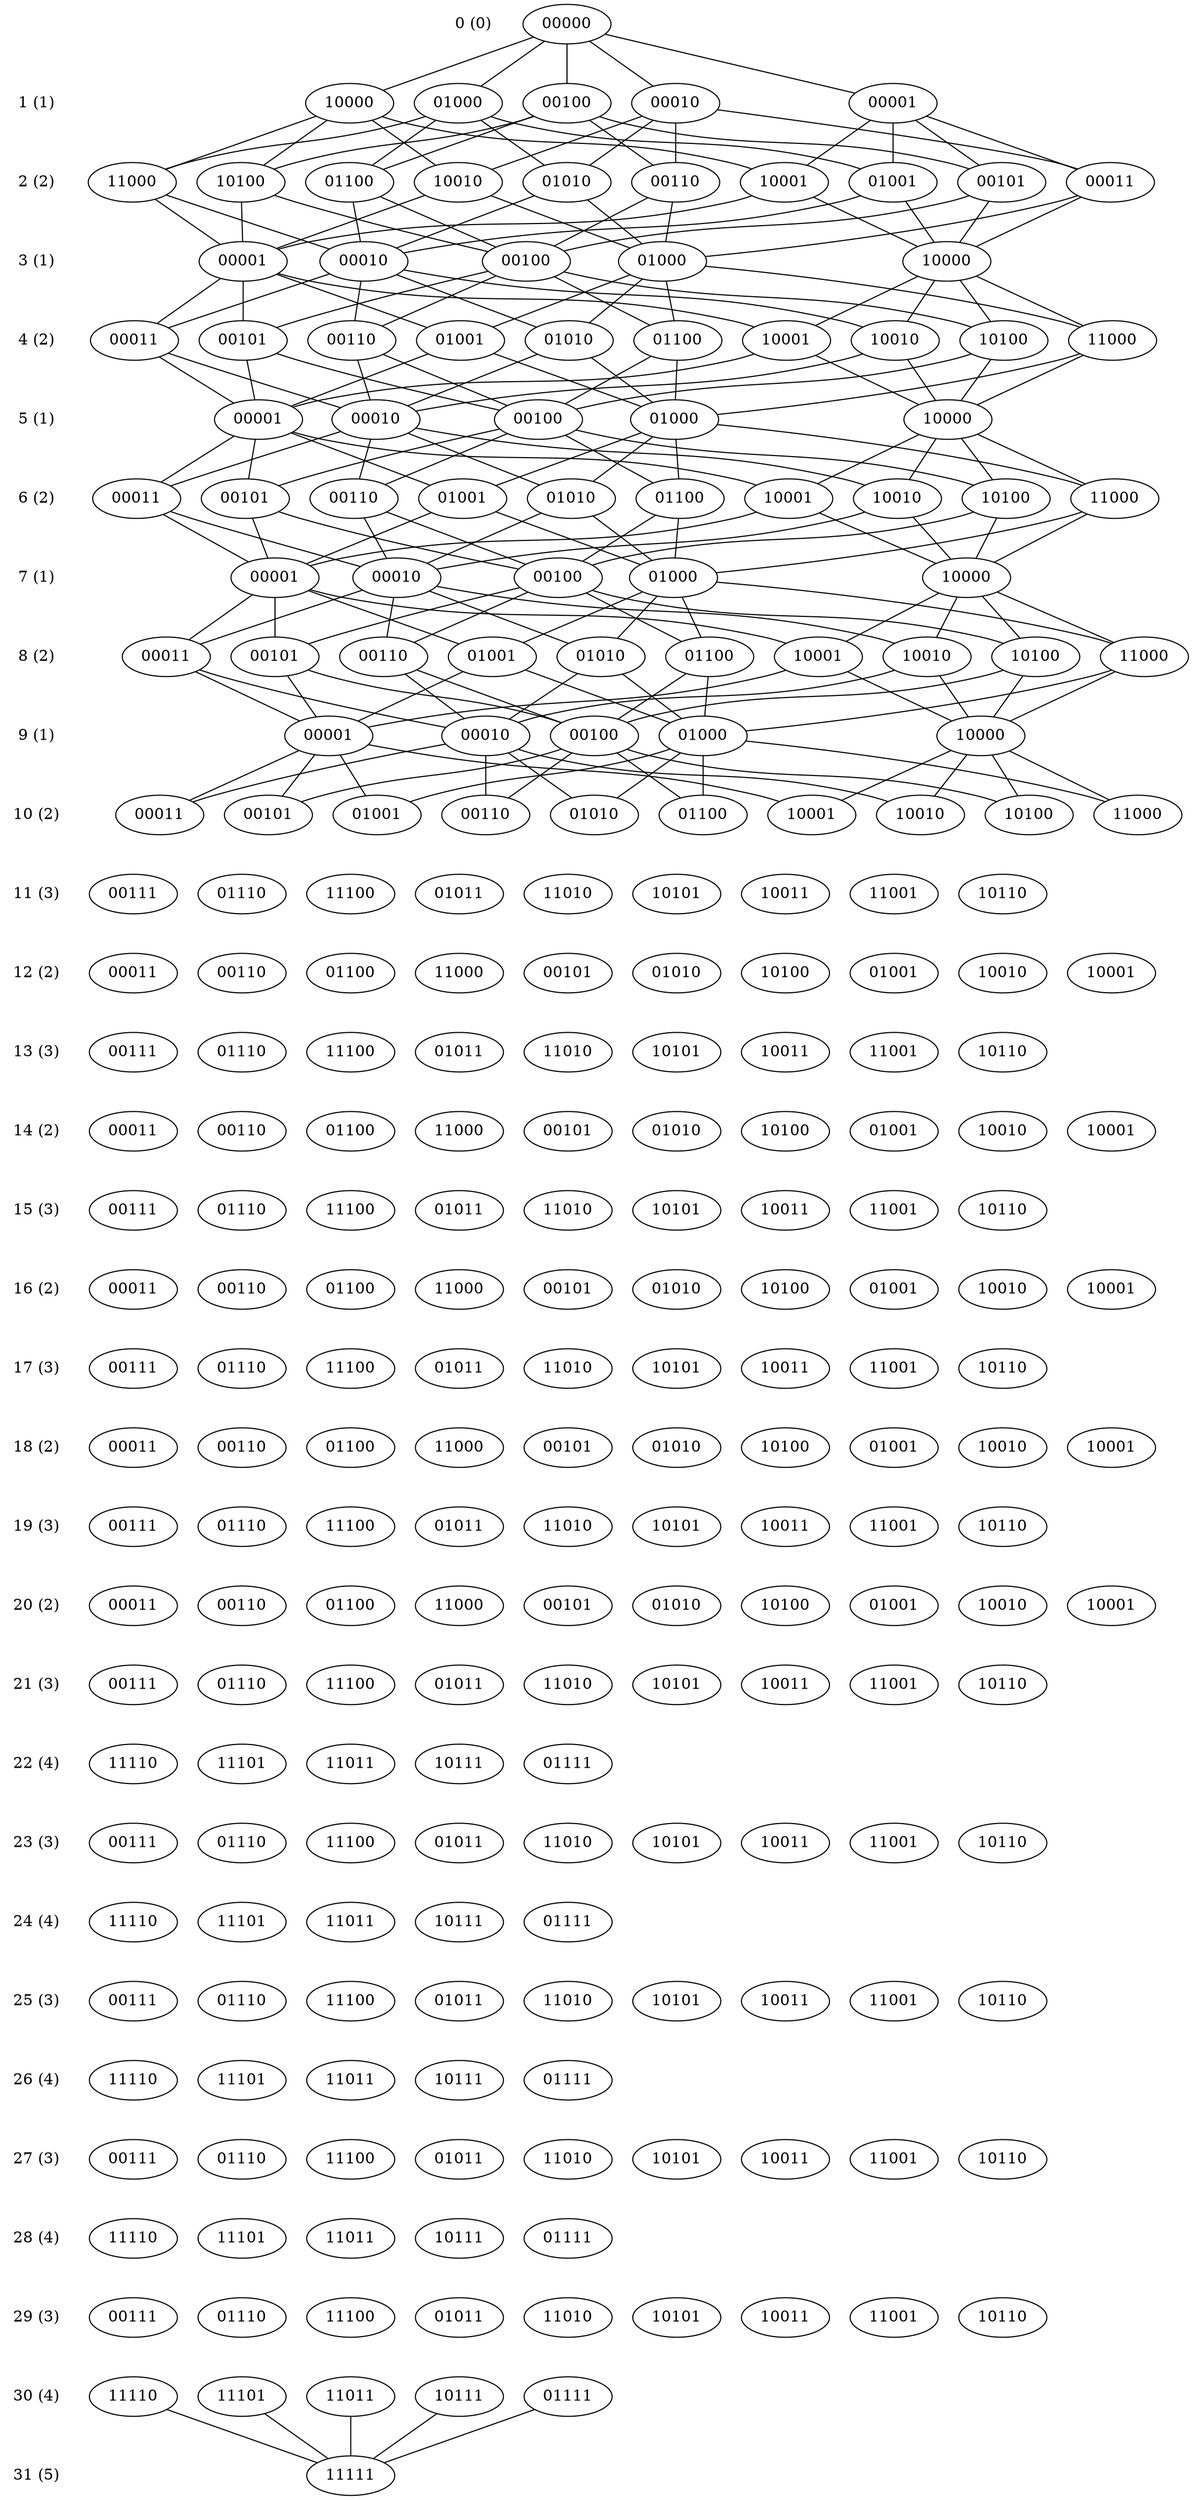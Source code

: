 /*
    dot -T pdf order5_graph.dot -o order5_graph.pdf
*/

digraph order5 {

	node [shape=plaintext]

	level_0 [label="0 (0)"]
	level_1 [label="1 (1)"]
	level_2 [label="2 (2)"]
	level_3 [label="3 (1)"]
	level_4 [label="4 (2)"]
	level_5 [label="5 (1)"]
	level_6 [label="6 (2)"]
	level_7 [label="7 (1)"]
	level_8 [label="8 (2)"]
	level_9 [label="9 (1)"]
	level_10 [label="10 (2)"]
	level_11 [label="11 (3)"]
	level_12 [label="12 (2)"]
	level_13 [label="13 (3)"]
	level_14 [label="14 (2)"]
	level_15 [label="15 (3)"]
	level_16 [label="16 (2)"]
	level_17 [label="17 (3)"]
	level_18 [label="18 (2)"]
	level_19 [label="19 (3)"]
	level_20 [label="20 (2)"]
	level_21 [label="21 (3)"]
	level_22 [label="22 (4)"]
	level_23 [label="23 (3)"]
	level_24 [label="24 (4)"]
	level_25 [label="25 (3)"]
	level_26 [label="26 (4)"]
	level_27 [label="27 (3)"]
	level_28 [label="28 (4)"]
	level_29 [label="29 (3)"]
	level_30 [label="30 (4)"]
	level_31 [label="31 (5)"]

	edge [style=invis]
    level_1 -> level_1 -> level_2 -> level_3 -> level_4 -> level_5 ->
    level_6 -> level_7 -> level_8 -> level_9 -> level_10 -> level_11 ->
    level_12 -> level_13 -> level_14 -> level_15 -> level_16 -> level_17 ->
    level_18 -> level_19 -> level_20 -> level_21 -> level_22 -> level_23 ->
    level_24 -> level_25 -> level_26 -> level_27 -> level_28 -> level_29 ->
    level_30 -> level_31

    node [shape=ellipse]
    edge [style=solid,arrowhead=none]

    { // there is only one possible node with no bits set
        rank=same; level_0

        level_0_00000 [label="00000"] // shape=ellipse,fontcolor=red,color=red,style=bold]
    }

    { // all possible nodes with 1 bit set
        rank=same; level_1

        level_1_00001 [label="10000"]
        level_1_00010 [label="01000"]
        level_1_00100 [label="00100"]
        level_1_01000 [label="00010"]
        level_1_10000 [label="00001"]
    }

    { // all possible nodes with 2 bits set
        rank=same; level_2

        level_2_00011 [label="11000"]
        level_2_00110 [label="01100"]
        level_2_01100 [label="00110"]
        level_2_11000 [label="00011"]
        level_2_00101 [label="10100"]
        level_2_01010 [label="01010"]
        level_2_10100 [label="00101"]
        level_2_01001 [label="10010"]
        level_2_10010 [label="01001"]
        level_2_10001 [label="10001"]
    }

    { // all possible nodes with 1 bit set
        rank=same; level_3

        level_3_00001 [label="00001"]
        level_3_00010 [label="00010"]
        level_3_00100 [label="00100"]
        level_3_01000 [label="01000"]
        level_3_10000 [label="10000"]
    }

    { // all possible nodes with 2 bits set
        rank=same; level_4

        level_4_00011 [label="00011"]
        level_4_00110 [label="00110"]
        level_4_01100 [label="01100"]
        level_4_11000 [label="11000"]
        level_4_00101 [label="00101"]
        level_4_01010 [label="01010"]
        level_4_10100 [label="10100"]
        level_4_01001 [label="01001"]
        level_4_10010 [label="10010"]
        level_4_10001 [label="10001"]
    }

    { // all possible nodes with 1 bit set
        rank=same; level_5

        level_5_00001 [label="00001"]
        level_5_00010 [label="00010"]
        level_5_00100 [label="00100"]
        level_5_01000 [label="01000"]
        level_5_10000 [label="10000"]
    }

    { // all possible nodes with 2 bits set
        rank=same; level_6

        level_6_00011 [label="00011"]
        level_6_00110 [label="00110"]
        level_6_01100 [label="01100"]
        level_6_11000 [label="11000"]
        level_6_00101 [label="00101"]
        level_6_01010 [label="01010"]
        level_6_10100 [label="10100"]
        level_6_01001 [label="01001"]
        level_6_10010 [label="10010"]
        level_6_10001 [label="10001"]
    }

    { // all possible nodes with 1 bit set
        rank=same; level_7

        level_7_00001 [label="00001"]
        level_7_00010 [label="00010"]
        level_7_00100 [label="00100"]
        level_7_01000 [label="01000"]
        level_7_10000 [label="10000"]
    }

    { // all possible nodes with 2 bits set
        rank=same; level_8

        level_8_00011 [label="00011"]
        level_8_00110 [label="00110"]
        level_8_01100 [label="01100"]
        level_8_11000 [label="11000"]
        level_8_00101 [label="00101"]
        level_8_01010 [label="01010"]
        level_8_10100 [label="10100"]
        level_8_01001 [label="01001"]
        level_8_10010 [label="10010"]
        level_8_10001 [label="10001"]
    }

    { // all possible nodes with 1 bit set
        rank=same; level_9

        level_9_00001 [label="00001"]
        level_9_00010 [label="00010"]
        level_9_00100 [label="00100"]
        level_9_01000 [label="01000"]
        level_9_10000 [label="10000"]
    }

    { // all possible nodes with 2 bits set
        rank=same; level_10

        level_10_00011 [label="00011"]
        level_10_00110 [label="00110"]
        level_10_01100 [label="01100"]
        level_10_11000 [label="11000"]
        level_10_00101 [label="00101"]
        level_10_01010 [label="01010"]
        level_10_10100 [label="10100"]
        level_10_01001 [label="01001"]
        level_10_10010 [label="10010"]
        level_10_10001 [label="10001"]
    }

    { // all possible nodes with 3 bits set
        rank=same; level_11

        level_11_00111 [label="00111"]
        level_11_01110 [label="01110"]
        level_11_11100 [label="11100"]
        level_11_01011 [label="01011"]
        level_11_11010 [label="11010"]
        level_11_11010 [label="11010"]
        level_11_10101 [label="10101"]
        level_11_10011 [label="10011"]
        level_11_11001 [label="11001"]
        level_11_10110 [label="10110"]
    }

    { // all possible nodes with 2 bits set
        rank=same; level_12

        level_12_00011 [label="00011"]
        level_12_00110 [label="00110"]
        level_12_01100 [label="01100"]
        level_12_11000 [label="11000"]
        level_12_00101 [label="00101"]
        level_12_01010 [label="01010"]
        level_12_10100 [label="10100"]
        level_12_01001 [label="01001"]
        level_12_10010 [label="10010"]
        level_12_10001 [label="10001"]
    }

    { // all possible nodes with 3 bits set
        rank=same; level_13

        level_13_00111 [label="00111"]
        level_13_01110 [label="01110"]
        level_13_11100 [label="11100"]
        level_13_01011 [label="01011"]
        level_13_11010 [label="11010"]
        level_13_11010 [label="11010"]
        level_13_10101 [label="10101"]
        level_13_10011 [label="10011"]
        level_13_11001 [label="11001"]
        level_13_10110 [label="10110"]
    }

    { // all possible nodes with 2 bits set
        rank=same; level_14

        level_14_00011 [label="00011"]
        level_14_00110 [label="00110"]
        level_14_01100 [label="01100"]
        level_14_11000 [label="11000"]
        level_14_00101 [label="00101"]
        level_14_01010 [label="01010"]
        level_14_10100 [label="10100"]
        level_14_01001 [label="01001"]
        level_14_10010 [label="10010"]
        level_14_10001 [label="10001"]
    }

    { // all possible nodes with 3 bits set
        rank=same; level_15

        level_15_00111 [label="00111"]
        level_15_01110 [label="01110"]
        level_15_11100 [label="11100"]
        level_15_01011 [label="01011"]
        level_15_11010 [label="11010"]
        level_15_11010 [label="11010"]
        level_15_10101 [label="10101"]
        level_15_10011 [label="10011"]
        level_15_11001 [label="11001"]
        level_15_10110 [label="10110"]
    }

    { // all possible nodes with 2 bits set
        rank=same; level_16

        level_16_00011 [label="00011"]
        level_16_00110 [label="00110"]
        level_16_01100 [label="01100"]
        level_16_11000 [label="11000"]
        level_16_00101 [label="00101"]
        level_16_01010 [label="01010"]
        level_16_10100 [label="10100"]
        level_16_01001 [label="01001"]
        level_16_10010 [label="10010"]
        level_16_10001 [label="10001"]
    }

    { // all possible nodes with 3 bits set
        rank=same; level_17

        level_17_00111 [label="00111"]
        level_17_01110 [label="01110"]
        level_17_11100 [label="11100"]
        level_17_01011 [label="01011"]
        level_17_11010 [label="11010"]
        level_17_11010 [label="11010"]
        level_17_10101 [label="10101"]
        level_17_10011 [label="10011"]
        level_17_11001 [label="11001"]
        level_17_10110 [label="10110"]
    }

    { // all possible nodes with 2 bits set
        rank=same; level_18

        level_18_00011 [label="00011"]
        level_18_00110 [label="00110"]
        level_18_01100 [label="01100"]
        level_18_11000 [label="11000"]
        level_18_00101 [label="00101"]
        level_18_01010 [label="01010"]
        level_18_10100 [label="10100"]
        level_18_01001 [label="01001"]
        level_18_10010 [label="10010"]
        level_18_10001 [label="10001"]
    }

    { // all possible nodes with 3 bits set
        rank=same; level_19

        level_19_00111 [label="00111"]
        level_19_01110 [label="01110"]
        level_19_11100 [label="11100"]
        level_19_01011 [label="01011"]
        level_19_11010 [label="11010"]
        level_19_11010 [label="11010"]
        level_19_10101 [label="10101"]
        level_19_10011 [label="10011"]
        level_19_11001 [label="11001"]
        level_19_10110 [label="10110"]
    }

    { // all possible nodes with 2 bits set
        rank=same; level_20

        level_20_00011 [label="00011"]
        level_20_00110 [label="00110"]
        level_20_01100 [label="01100"]
        level_20_11000 [label="11000"]
        level_20_00101 [label="00101"]
        level_20_01010 [label="01010"]
        level_20_10100 [label="10100"]
        level_20_01001 [label="01001"]
        level_20_10010 [label="10010"]
        level_20_10001 [label="10001"]
    }

    { // all possible nodes with 3 bits set
        rank=same; level_21

        level_21_00111 [label="00111"]
        level_21_01110 [label="01110"]
        level_21_11100 [label="11100"]
        level_21_01011 [label="01011"]
        level_21_11010 [label="11010"]
        level_21_11010 [label="11010"]
        level_21_10101 [label="10101"]
        level_21_10011 [label="10011"]
        level_21_11001 [label="11001"]
        level_21_10110 [label="10110"]
    }

    { // all possible nodes with 4 bits set
        rank=same; level_22

        level_22_11110 [label="11110"]
        level_22_11101 [label="11101"]
        level_22_11011 [label="11011"]
        level_22_10111 [label="10111"]
        level_22_01111 [label="01111"]
    }

    { // all possible nodes with 3 bits set
        rank=same; level_23

        level_23_00111 [label="00111"]
        level_23_01110 [label="01110"]
        level_23_11100 [label="11100"]
        level_23_01011 [label="01011"]
        level_23_11010 [label="11010"]
        level_23_11010 [label="11010"]
        level_23_10101 [label="10101"]
        level_23_10011 [label="10011"]
        level_23_11001 [label="11001"]
        level_23_10110 [label="10110"]
    }

    { // all possible nodes with 4 bits set
        rank=same; level_24

        level_24_11110 [label="11110"]
        level_24_11101 [label="11101"]
        level_24_11011 [label="11011"]
        level_24_10111 [label="10111"]
        level_24_01111 [label="01111"]
    }

    { // all possible nodes with 3 bits set
        rank=same; level_25

        level_25_00111 [label="00111"]
        level_25_01110 [label="01110"]
        level_25_11100 [label="11100"]
        level_25_01011 [label="01011"]
        level_25_11010 [label="11010"]
        level_25_11010 [label="11010"]
        level_25_10101 [label="10101"]
        level_25_10011 [label="10011"]
        level_25_11001 [label="11001"]
        level_25_10110 [label="10110"]
    }

    { // all possible nodes with 4 bits set
        rank=same; level_26

        level_26_11110 [label="11110"]
        level_26_11101 [label="11101"]
        level_26_11011 [label="11011"]
        level_26_10111 [label="10111"]
        level_26_01111 [label="01111"]
    }

    { // all possible nodes with 3 bits set
        rank=same; level_27

        level_27_00111 [label="00111"]
        level_27_01110 [label="01110"]
        level_27_11100 [label="11100"]
        level_27_01011 [label="01011"]
        level_27_11010 [label="11010"]
        level_27_11010 [label="11010"]
        level_27_10101 [label="10101"]
        level_27_10011 [label="10011"]
        level_27_11001 [label="11001"]
        level_27_10110 [label="10110"]
    }

    { // all possible nodes with 4 bits set
        rank=same; level_28

        level_28_11110 [label="11110"]
        level_28_11101 [label="11101"]
        level_28_11011 [label="11011"]
        level_28_10111 [label="10111"]
        level_28_01111 [label="01111"]
    }

    { // all possible nodes with 3 bits set
        rank=same; level_29

        level_29_00111 [label="00111"]
        level_29_01110 [label="01110"]
        level_29_11100 [label="11100"]
        level_29_01011 [label="01011"]
        level_29_11010 [label="11010"]
        level_29_11010 [label="11010"]
        level_29_10101 [label="10101"]
        level_29_10011 [label="10011"]
        level_29_11001 [label="11001"]
        level_29_10110 [label="10110"]
    }

    { // all possible nodes with 4 bits set
        rank=same; level_30

        level_30_11110 [label="11110"]
        level_30_11101 [label="11101"]
        level_30_11011 [label="11011"]
        level_30_10111 [label="10111"]
        level_30_01111 [label="01111"]
    }

    { // there is only one possible node with 5 bits set
        rank=same; level_31

        level_31_11111 [label="11111"]
    }

    // allowable transitions from (0) -> (1) out of level 0

    level_0_00000 -> level_1_00001 // [color=red,style=bold]
    level_0_00000 -> level_1_00010
    level_0_00000 -> level_1_00100
    level_0_00000 -> level_1_01000
    level_0_00000 -> level_1_10000

    // allowable transitions from (1) -> (2) out of level 1

    level_1_00001 -> level_2_00011
    level_1_00001 -> level_2_00101
    level_1_00001 -> level_2_01001
    level_1_00001 -> level_2_10001

    level_1_00010 -> level_2_00011
    level_1_00010 -> level_2_00110
    level_1_00010 -> level_2_01010
    level_1_00010 -> level_2_10010

    level_1_00100 -> level_2_00101
    level_1_00100 -> level_2_00110
    level_1_00100 -> level_2_01100
    level_1_00100 -> level_2_10100

    level_1_01000 -> level_2_01001
    level_1_01000 -> level_2_01010
    level_1_01000 -> level_2_01100
    level_1_01000 -> level_2_11000

    level_1_10000 -> level_2_10001
    level_1_10000 -> level_2_10010
    level_1_10000 -> level_2_10100
    level_1_10000 -> level_2_11000

    // allowable transitions from (2) -> (1) out of level 2

    level_2_00011 -> level_3_00010
    level_2_00011 -> level_3_00001

    level_2_00110 -> level_3_00100
    level_2_00110 -> level_3_00010

    level_2_01100 -> level_3_01000
    level_2_01100 -> level_3_00100

    level_2_11000 -> level_3_10000
    level_2_11000 -> level_3_01000

    level_2_00101 -> level_3_00100
    level_2_00101 -> level_3_00001

    level_2_01010 -> level_3_01000
    level_2_01010 -> level_3_00010

    level_2_10100 -> level_3_10000
    level_2_10100 -> level_3_00100

    level_2_01001 -> level_3_01000
    level_2_01001 -> level_3_00001

    level_2_10010 -> level_3_10000
    level_2_10010 -> level_3_00010

    level_2_10001 -> level_3_10000
    level_2_10001 -> level_3_00001

    // allowable transitions from (1) to (2) out of level 3

    level_3_00001 -> level_4_00011
    level_3_00001 -> level_4_00101
    level_3_00001 -> level_4_01001
    level_3_00001 -> level_4_10001

    level_3_00010 -> level_4_00011
    level_3_00010 -> level_4_00110
    level_3_00010 -> level_4_01010
    level_3_00010 -> level_4_10010

    level_3_00100 -> level_4_00101
    level_3_00100 -> level_4_00110
    level_3_00100 -> level_4_01100
    level_3_00100 -> level_4_10100

    level_3_01000 -> level_4_01001
    level_3_01000 -> level_4_01010
    level_3_01000 -> level_4_01100
    level_3_01000 -> level_4_11000

    level_3_10000 -> level_4_10001
    level_3_10000 -> level_4_10010
    level_3_10000 -> level_4_10100
    level_3_10000 -> level_4_11000

    // allowable transitions from (2) to (1) out of level 4

    level_4_00011 -> level_5_00010
    level_4_00011 -> level_5_00001

    level_4_00110 -> level_5_00100
    level_4_00110 -> level_5_00010

    level_4_01100 -> level_5_01000
    level_4_01100 -> level_5_00100

    level_4_11000 -> level_5_10000
    level_4_11000 -> level_5_01000

    level_4_00101 -> level_5_00100
    level_4_00101 -> level_5_00001

    level_4_01010 -> level_5_01000
    level_4_01010 -> level_5_00010

    level_4_10100 -> level_5_10000
    level_4_10100 -> level_5_00100

    level_4_01001 -> level_5_01000
    level_4_01001 -> level_5_00001

    level_4_10010 -> level_5_10000
    level_4_10010 -> level_5_00010

    level_4_10001 -> level_5_10000
    level_4_10001 -> level_5_00001

    // allowable transitions from (1) to (2) out of level 5

    level_5_00001 -> level_6_00011
    level_5_00001 -> level_6_00101
    level_5_00001 -> level_6_01001
    level_5_00001 -> level_6_10001

    level_5_00010 -> level_6_00011
    level_5_00010 -> level_6_00110
    level_5_00010 -> level_6_01010
    level_5_00010 -> level_6_10010

    level_5_00100 -> level_6_00101
    level_5_00100 -> level_6_00110
    level_5_00100 -> level_6_01100
    level_5_00100 -> level_6_10100

    level_5_01000 -> level_6_01001
    level_5_01000 -> level_6_01010
    level_5_01000 -> level_6_01100
    level_5_01000 -> level_6_11000

    level_5_10000 -> level_6_10001
    level_5_10000 -> level_6_10010
    level_5_10000 -> level_6_10100
    level_5_10000 -> level_6_11000

    // allowable transitions from (2) to (1) out of level 6

    level_6_00011 -> level_7_00010
    level_6_00011 -> level_7_00001

    level_6_00110 -> level_7_00100
    level_6_00110 -> level_7_00010

    level_6_01100 -> level_7_01000
    level_6_01100 -> level_7_00100

    level_6_11000 -> level_7_10000
    level_6_11000 -> level_7_01000

    level_6_00101 -> level_7_00100
    level_6_00101 -> level_7_00001

    level_6_01010 -> level_7_01000
    level_6_01010 -> level_7_00010

    level_6_10100 -> level_7_10000
    level_6_10100 -> level_7_00100

    level_6_01001 -> level_7_01000
    level_6_01001 -> level_7_00001

    level_6_10010 -> level_7_10000
    level_6_10010 -> level_7_00010

    level_6_10001 -> level_7_10000
    level_6_10001 -> level_7_00001

    // allowable transitions from (1) to (2) out of level 7

    level_7_00001 -> level_8_00011
    level_7_00001 -> level_8_00101
    level_7_00001 -> level_8_01001
    level_7_00001 -> level_8_10001

    level_7_00010 -> level_8_00011
    level_7_00010 -> level_8_00110
    level_7_00010 -> level_8_01010
    level_7_00010 -> level_8_10010

    level_7_00100 -> level_8_00101
    level_7_00100 -> level_8_00110
    level_7_00100 -> level_8_01100
    level_7_00100 -> level_8_10100

    level_7_01000 -> level_8_01001
    level_7_01000 -> level_8_01010
    level_7_01000 -> level_8_01100
    level_7_01000 -> level_8_11000

    level_7_10000 -> level_8_10001
    level_7_10000 -> level_8_10010
    level_7_10000 -> level_8_10100
    level_7_10000 -> level_8_11000

    // allowable transitions from (2) to (1) out of level 8

    level_8_00011 -> level_9_00010
    level_8_00011 -> level_9_00001

    level_8_00110 -> level_9_00100
    level_8_00110 -> level_9_00010

    level_8_01100 -> level_9_01000
    level_8_01100 -> level_9_00100

    level_8_11000 -> level_9_10000
    level_8_11000 -> level_9_01000

    level_8_00101 -> level_9_00100
    level_8_00101 -> level_9_00001

    level_8_01010 -> level_9_01000
    level_8_01010 -> level_9_00010

    level_8_10100 -> level_9_10000
    level_8_10100 -> level_9_00100

    level_8_01001 -> level_9_01000
    level_8_01001 -> level_9_00001

    level_8_10010 -> level_9_10000
    level_8_10010 -> level_9_00010

    level_8_10001 -> level_9_10000
    level_8_10001 -> level_9_00001

    // allowable transitions from (1) to (2) out of level 9

    level_9_00001 -> level_10_00011
    level_9_00001 -> level_10_00101
    level_9_00001 -> level_10_01001
    level_9_00001 -> level_10_10001

    level_9_00010 -> level_10_00011
    level_9_00010 -> level_10_00110
    level_9_00010 -> level_10_01010
    level_9_00010 -> level_10_10010

    level_9_00100 -> level_10_00101
    level_9_00100 -> level_10_00110
    level_9_00100 -> level_10_01100
    level_9_00100 -> level_10_10100

    level_9_01000 -> level_10_01001
    level_9_01000 -> level_10_01010
    level_9_01000 -> level_10_01100
    level_9_01000 -> level_10_11000

    level_9_10000 -> level_10_10001
    level_9_10000 -> level_10_10010
    level_9_10000 -> level_10_10100
    level_9_10000 -> level_10_11000

    // allowable transitions from (4) to (5) out of level 30

    level_30_01111 -> level_31_11111
    level_30_10111 -> level_31_11111
    level_30_11011 -> level_31_11111
    level_30_11101 -> level_31_11111
    level_30_11110 -> level_31_11111
}

